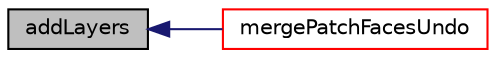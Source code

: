 digraph "addLayers"
{
  bgcolor="transparent";
  edge [fontname="Helvetica",fontsize="10",labelfontname="Helvetica",labelfontsize="10"];
  node [fontname="Helvetica",fontsize="10",shape=record];
  rankdir="LR";
  Node2000 [label="addLayers",height=0.2,width=0.4,color="black", fillcolor="grey75", style="filled", fontcolor="black"];
  Node2000 -> Node2001 [dir="back",color="midnightblue",fontsize="10",style="solid",fontname="Helvetica"];
  Node2001 [label="mergePatchFacesUndo",height=0.2,width=0.4,color="red",URL="$a25909.html#a84ecedbf634ce64d783a6ebf25a2efec",tooltip="Merge patch faces on same cell. "];
}
